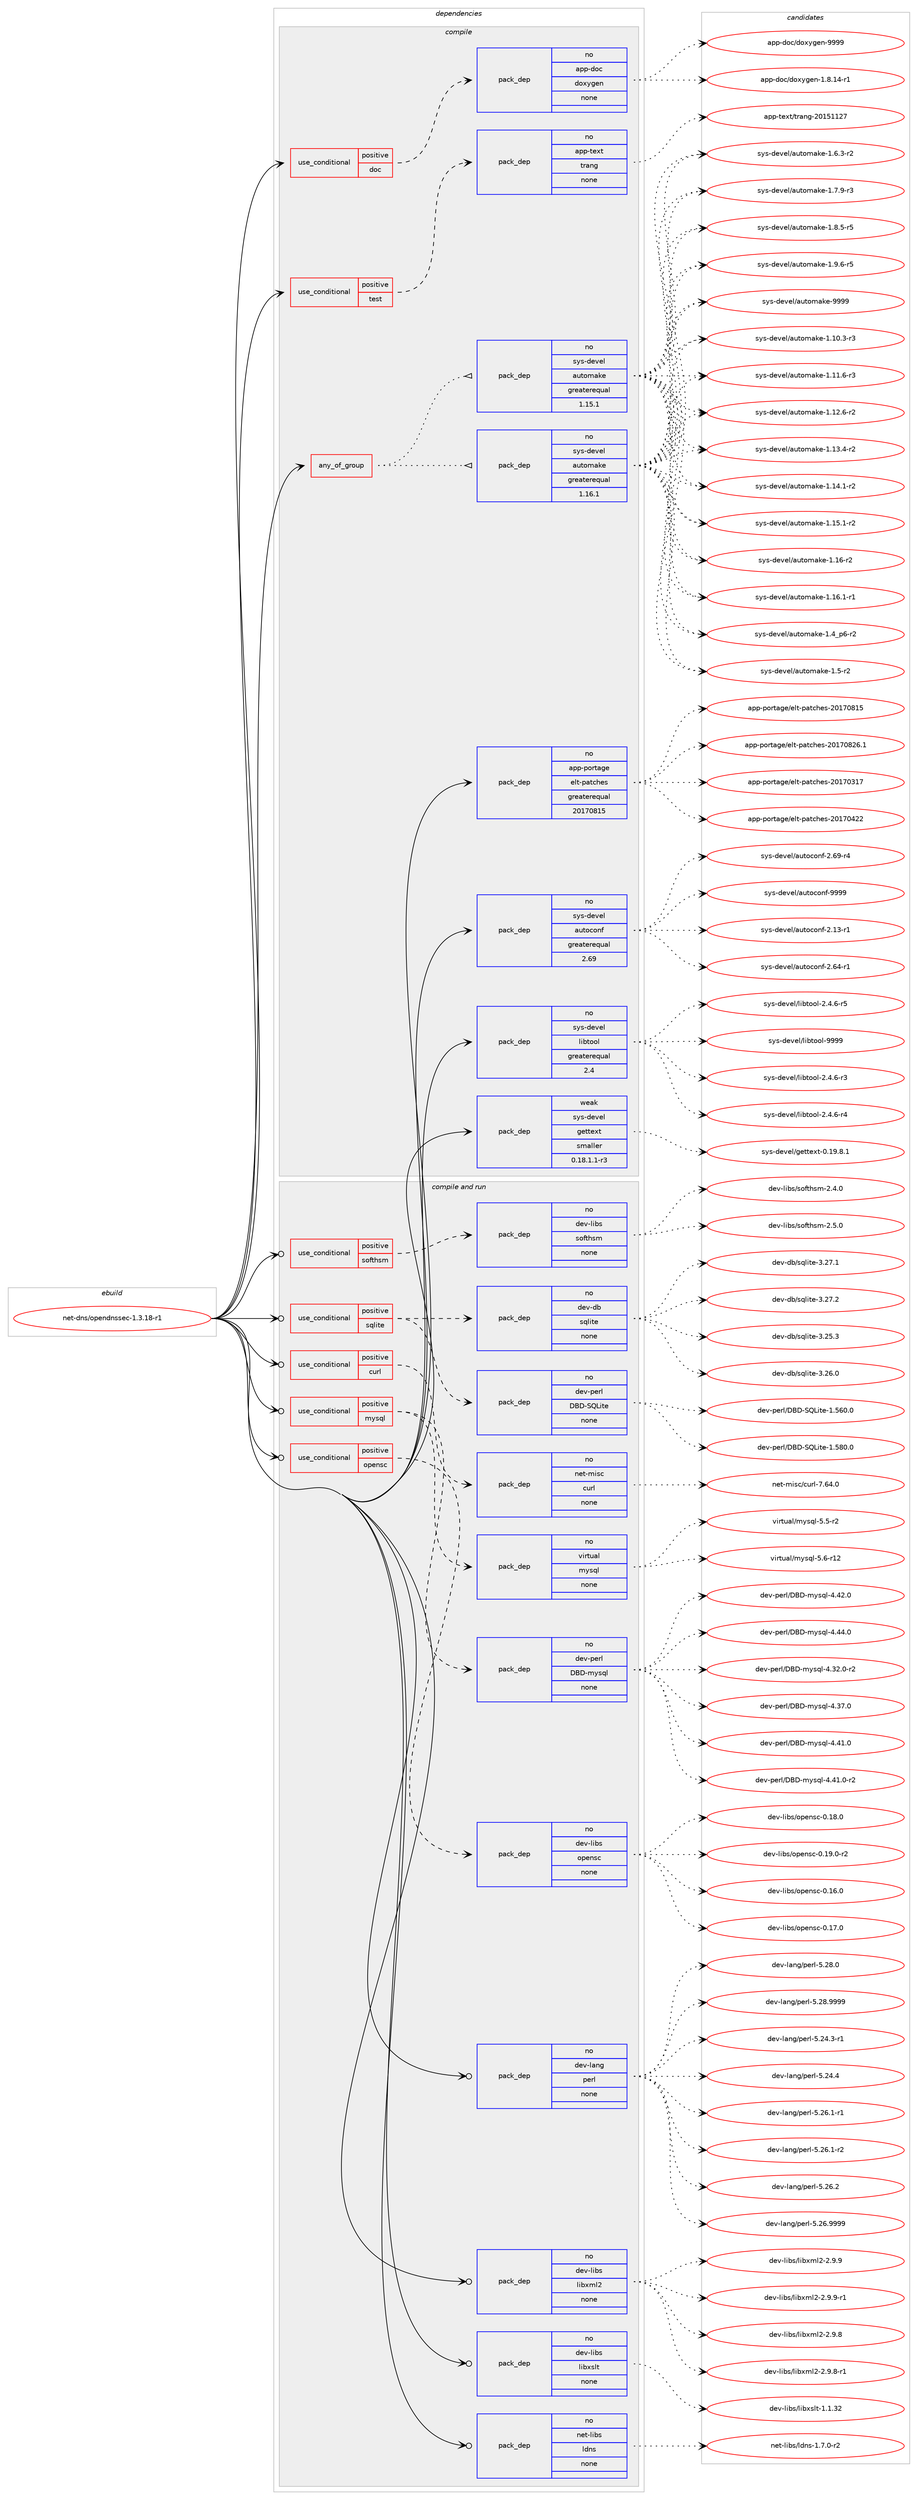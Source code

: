 digraph prolog {

# *************
# Graph options
# *************

newrank=true;
concentrate=true;
compound=true;
graph [rankdir=LR,fontname=Helvetica,fontsize=10,ranksep=1.5];#, ranksep=2.5, nodesep=0.2];
edge  [arrowhead=vee];
node  [fontname=Helvetica,fontsize=10];

# **********
# The ebuild
# **********

subgraph cluster_leftcol {
color=gray;
rank=same;
label=<<i>ebuild</i>>;
id [label="net-dns/opendnssec-1.3.18-r1", color=red, width=4, href="../net-dns/opendnssec-1.3.18-r1.svg"];
}

# ****************
# The dependencies
# ****************

subgraph cluster_midcol {
color=gray;
label=<<i>dependencies</i>>;
subgraph cluster_compile {
fillcolor="#eeeeee";
style=filled;
label=<<i>compile</i>>;
subgraph any25951 {
dependency1650989 [label=<<TABLE BORDER="0" CELLBORDER="1" CELLSPACING="0" CELLPADDING="4"><TR><TD CELLPADDING="10">any_of_group</TD></TR></TABLE>>, shape=none, color=red];subgraph pack1180263 {
dependency1650990 [label=<<TABLE BORDER="0" CELLBORDER="1" CELLSPACING="0" CELLPADDING="4" WIDTH="220"><TR><TD ROWSPAN="6" CELLPADDING="30">pack_dep</TD></TR><TR><TD WIDTH="110">no</TD></TR><TR><TD>sys-devel</TD></TR><TR><TD>automake</TD></TR><TR><TD>greaterequal</TD></TR><TR><TD>1.16.1</TD></TR></TABLE>>, shape=none, color=blue];
}
dependency1650989:e -> dependency1650990:w [weight=20,style="dotted",arrowhead="oinv"];
subgraph pack1180264 {
dependency1650991 [label=<<TABLE BORDER="0" CELLBORDER="1" CELLSPACING="0" CELLPADDING="4" WIDTH="220"><TR><TD ROWSPAN="6" CELLPADDING="30">pack_dep</TD></TR><TR><TD WIDTH="110">no</TD></TR><TR><TD>sys-devel</TD></TR><TR><TD>automake</TD></TR><TR><TD>greaterequal</TD></TR><TR><TD>1.15.1</TD></TR></TABLE>>, shape=none, color=blue];
}
dependency1650989:e -> dependency1650991:w [weight=20,style="dotted",arrowhead="oinv"];
}
id:e -> dependency1650989:w [weight=20,style="solid",arrowhead="vee"];
subgraph cond443994 {
dependency1650992 [label=<<TABLE BORDER="0" CELLBORDER="1" CELLSPACING="0" CELLPADDING="4"><TR><TD ROWSPAN="3" CELLPADDING="10">use_conditional</TD></TR><TR><TD>positive</TD></TR><TR><TD>doc</TD></TR></TABLE>>, shape=none, color=red];
subgraph pack1180265 {
dependency1650993 [label=<<TABLE BORDER="0" CELLBORDER="1" CELLSPACING="0" CELLPADDING="4" WIDTH="220"><TR><TD ROWSPAN="6" CELLPADDING="30">pack_dep</TD></TR><TR><TD WIDTH="110">no</TD></TR><TR><TD>app-doc</TD></TR><TR><TD>doxygen</TD></TR><TR><TD>none</TD></TR><TR><TD></TD></TR></TABLE>>, shape=none, color=blue];
}
dependency1650992:e -> dependency1650993:w [weight=20,style="dashed",arrowhead="vee"];
}
id:e -> dependency1650992:w [weight=20,style="solid",arrowhead="vee"];
subgraph cond443995 {
dependency1650994 [label=<<TABLE BORDER="0" CELLBORDER="1" CELLSPACING="0" CELLPADDING="4"><TR><TD ROWSPAN="3" CELLPADDING="10">use_conditional</TD></TR><TR><TD>positive</TD></TR><TR><TD>test</TD></TR></TABLE>>, shape=none, color=red];
subgraph pack1180266 {
dependency1650995 [label=<<TABLE BORDER="0" CELLBORDER="1" CELLSPACING="0" CELLPADDING="4" WIDTH="220"><TR><TD ROWSPAN="6" CELLPADDING="30">pack_dep</TD></TR><TR><TD WIDTH="110">no</TD></TR><TR><TD>app-text</TD></TR><TR><TD>trang</TD></TR><TR><TD>none</TD></TR><TR><TD></TD></TR></TABLE>>, shape=none, color=blue];
}
dependency1650994:e -> dependency1650995:w [weight=20,style="dashed",arrowhead="vee"];
}
id:e -> dependency1650994:w [weight=20,style="solid",arrowhead="vee"];
subgraph pack1180267 {
dependency1650996 [label=<<TABLE BORDER="0" CELLBORDER="1" CELLSPACING="0" CELLPADDING="4" WIDTH="220"><TR><TD ROWSPAN="6" CELLPADDING="30">pack_dep</TD></TR><TR><TD WIDTH="110">no</TD></TR><TR><TD>app-portage</TD></TR><TR><TD>elt-patches</TD></TR><TR><TD>greaterequal</TD></TR><TR><TD>20170815</TD></TR></TABLE>>, shape=none, color=blue];
}
id:e -> dependency1650996:w [weight=20,style="solid",arrowhead="vee"];
subgraph pack1180268 {
dependency1650997 [label=<<TABLE BORDER="0" CELLBORDER="1" CELLSPACING="0" CELLPADDING="4" WIDTH="220"><TR><TD ROWSPAN="6" CELLPADDING="30">pack_dep</TD></TR><TR><TD WIDTH="110">no</TD></TR><TR><TD>sys-devel</TD></TR><TR><TD>autoconf</TD></TR><TR><TD>greaterequal</TD></TR><TR><TD>2.69</TD></TR></TABLE>>, shape=none, color=blue];
}
id:e -> dependency1650997:w [weight=20,style="solid",arrowhead="vee"];
subgraph pack1180269 {
dependency1650998 [label=<<TABLE BORDER="0" CELLBORDER="1" CELLSPACING="0" CELLPADDING="4" WIDTH="220"><TR><TD ROWSPAN="6" CELLPADDING="30">pack_dep</TD></TR><TR><TD WIDTH="110">no</TD></TR><TR><TD>sys-devel</TD></TR><TR><TD>libtool</TD></TR><TR><TD>greaterequal</TD></TR><TR><TD>2.4</TD></TR></TABLE>>, shape=none, color=blue];
}
id:e -> dependency1650998:w [weight=20,style="solid",arrowhead="vee"];
subgraph pack1180270 {
dependency1650999 [label=<<TABLE BORDER="0" CELLBORDER="1" CELLSPACING="0" CELLPADDING="4" WIDTH="220"><TR><TD ROWSPAN="6" CELLPADDING="30">pack_dep</TD></TR><TR><TD WIDTH="110">weak</TD></TR><TR><TD>sys-devel</TD></TR><TR><TD>gettext</TD></TR><TR><TD>smaller</TD></TR><TR><TD>0.18.1.1-r3</TD></TR></TABLE>>, shape=none, color=blue];
}
id:e -> dependency1650999:w [weight=20,style="solid",arrowhead="vee"];
}
subgraph cluster_compileandrun {
fillcolor="#eeeeee";
style=filled;
label=<<i>compile and run</i>>;
subgraph cond443996 {
dependency1651000 [label=<<TABLE BORDER="0" CELLBORDER="1" CELLSPACING="0" CELLPADDING="4"><TR><TD ROWSPAN="3" CELLPADDING="10">use_conditional</TD></TR><TR><TD>positive</TD></TR><TR><TD>curl</TD></TR></TABLE>>, shape=none, color=red];
subgraph pack1180271 {
dependency1651001 [label=<<TABLE BORDER="0" CELLBORDER="1" CELLSPACING="0" CELLPADDING="4" WIDTH="220"><TR><TD ROWSPAN="6" CELLPADDING="30">pack_dep</TD></TR><TR><TD WIDTH="110">no</TD></TR><TR><TD>net-misc</TD></TR><TR><TD>curl</TD></TR><TR><TD>none</TD></TR><TR><TD></TD></TR></TABLE>>, shape=none, color=blue];
}
dependency1651000:e -> dependency1651001:w [weight=20,style="dashed",arrowhead="vee"];
}
id:e -> dependency1651000:w [weight=20,style="solid",arrowhead="odotvee"];
subgraph cond443997 {
dependency1651002 [label=<<TABLE BORDER="0" CELLBORDER="1" CELLSPACING="0" CELLPADDING="4"><TR><TD ROWSPAN="3" CELLPADDING="10">use_conditional</TD></TR><TR><TD>positive</TD></TR><TR><TD>mysql</TD></TR></TABLE>>, shape=none, color=red];
subgraph pack1180272 {
dependency1651003 [label=<<TABLE BORDER="0" CELLBORDER="1" CELLSPACING="0" CELLPADDING="4" WIDTH="220"><TR><TD ROWSPAN="6" CELLPADDING="30">pack_dep</TD></TR><TR><TD WIDTH="110">no</TD></TR><TR><TD>virtual</TD></TR><TR><TD>mysql</TD></TR><TR><TD>none</TD></TR><TR><TD></TD></TR></TABLE>>, shape=none, color=blue];
}
dependency1651002:e -> dependency1651003:w [weight=20,style="dashed",arrowhead="vee"];
subgraph pack1180273 {
dependency1651004 [label=<<TABLE BORDER="0" CELLBORDER="1" CELLSPACING="0" CELLPADDING="4" WIDTH="220"><TR><TD ROWSPAN="6" CELLPADDING="30">pack_dep</TD></TR><TR><TD WIDTH="110">no</TD></TR><TR><TD>dev-perl</TD></TR><TR><TD>DBD-mysql</TD></TR><TR><TD>none</TD></TR><TR><TD></TD></TR></TABLE>>, shape=none, color=blue];
}
dependency1651002:e -> dependency1651004:w [weight=20,style="dashed",arrowhead="vee"];
}
id:e -> dependency1651002:w [weight=20,style="solid",arrowhead="odotvee"];
subgraph cond443998 {
dependency1651005 [label=<<TABLE BORDER="0" CELLBORDER="1" CELLSPACING="0" CELLPADDING="4"><TR><TD ROWSPAN="3" CELLPADDING="10">use_conditional</TD></TR><TR><TD>positive</TD></TR><TR><TD>opensc</TD></TR></TABLE>>, shape=none, color=red];
subgraph pack1180274 {
dependency1651006 [label=<<TABLE BORDER="0" CELLBORDER="1" CELLSPACING="0" CELLPADDING="4" WIDTH="220"><TR><TD ROWSPAN="6" CELLPADDING="30">pack_dep</TD></TR><TR><TD WIDTH="110">no</TD></TR><TR><TD>dev-libs</TD></TR><TR><TD>opensc</TD></TR><TR><TD>none</TD></TR><TR><TD></TD></TR></TABLE>>, shape=none, color=blue];
}
dependency1651005:e -> dependency1651006:w [weight=20,style="dashed",arrowhead="vee"];
}
id:e -> dependency1651005:w [weight=20,style="solid",arrowhead="odotvee"];
subgraph cond443999 {
dependency1651007 [label=<<TABLE BORDER="0" CELLBORDER="1" CELLSPACING="0" CELLPADDING="4"><TR><TD ROWSPAN="3" CELLPADDING="10">use_conditional</TD></TR><TR><TD>positive</TD></TR><TR><TD>softhsm</TD></TR></TABLE>>, shape=none, color=red];
subgraph pack1180275 {
dependency1651008 [label=<<TABLE BORDER="0" CELLBORDER="1" CELLSPACING="0" CELLPADDING="4" WIDTH="220"><TR><TD ROWSPAN="6" CELLPADDING="30">pack_dep</TD></TR><TR><TD WIDTH="110">no</TD></TR><TR><TD>dev-libs</TD></TR><TR><TD>softhsm</TD></TR><TR><TD>none</TD></TR><TR><TD></TD></TR></TABLE>>, shape=none, color=blue];
}
dependency1651007:e -> dependency1651008:w [weight=20,style="dashed",arrowhead="vee"];
}
id:e -> dependency1651007:w [weight=20,style="solid",arrowhead="odotvee"];
subgraph cond444000 {
dependency1651009 [label=<<TABLE BORDER="0" CELLBORDER="1" CELLSPACING="0" CELLPADDING="4"><TR><TD ROWSPAN="3" CELLPADDING="10">use_conditional</TD></TR><TR><TD>positive</TD></TR><TR><TD>sqlite</TD></TR></TABLE>>, shape=none, color=red];
subgraph pack1180276 {
dependency1651010 [label=<<TABLE BORDER="0" CELLBORDER="1" CELLSPACING="0" CELLPADDING="4" WIDTH="220"><TR><TD ROWSPAN="6" CELLPADDING="30">pack_dep</TD></TR><TR><TD WIDTH="110">no</TD></TR><TR><TD>dev-db</TD></TR><TR><TD>sqlite</TD></TR><TR><TD>none</TD></TR><TR><TD></TD></TR></TABLE>>, shape=none, color=blue];
}
dependency1651009:e -> dependency1651010:w [weight=20,style="dashed",arrowhead="vee"];
subgraph pack1180277 {
dependency1651011 [label=<<TABLE BORDER="0" CELLBORDER="1" CELLSPACING="0" CELLPADDING="4" WIDTH="220"><TR><TD ROWSPAN="6" CELLPADDING="30">pack_dep</TD></TR><TR><TD WIDTH="110">no</TD></TR><TR><TD>dev-perl</TD></TR><TR><TD>DBD-SQLite</TD></TR><TR><TD>none</TD></TR><TR><TD></TD></TR></TABLE>>, shape=none, color=blue];
}
dependency1651009:e -> dependency1651011:w [weight=20,style="dashed",arrowhead="vee"];
}
id:e -> dependency1651009:w [weight=20,style="solid",arrowhead="odotvee"];
subgraph pack1180278 {
dependency1651012 [label=<<TABLE BORDER="0" CELLBORDER="1" CELLSPACING="0" CELLPADDING="4" WIDTH="220"><TR><TD ROWSPAN="6" CELLPADDING="30">pack_dep</TD></TR><TR><TD WIDTH="110">no</TD></TR><TR><TD>dev-lang</TD></TR><TR><TD>perl</TD></TR><TR><TD>none</TD></TR><TR><TD></TD></TR></TABLE>>, shape=none, color=blue];
}
id:e -> dependency1651012:w [weight=20,style="solid",arrowhead="odotvee"];
subgraph pack1180279 {
dependency1651013 [label=<<TABLE BORDER="0" CELLBORDER="1" CELLSPACING="0" CELLPADDING="4" WIDTH="220"><TR><TD ROWSPAN="6" CELLPADDING="30">pack_dep</TD></TR><TR><TD WIDTH="110">no</TD></TR><TR><TD>dev-libs</TD></TR><TR><TD>libxml2</TD></TR><TR><TD>none</TD></TR><TR><TD></TD></TR></TABLE>>, shape=none, color=blue];
}
id:e -> dependency1651013:w [weight=20,style="solid",arrowhead="odotvee"];
subgraph pack1180280 {
dependency1651014 [label=<<TABLE BORDER="0" CELLBORDER="1" CELLSPACING="0" CELLPADDING="4" WIDTH="220"><TR><TD ROWSPAN="6" CELLPADDING="30">pack_dep</TD></TR><TR><TD WIDTH="110">no</TD></TR><TR><TD>dev-libs</TD></TR><TR><TD>libxslt</TD></TR><TR><TD>none</TD></TR><TR><TD></TD></TR></TABLE>>, shape=none, color=blue];
}
id:e -> dependency1651014:w [weight=20,style="solid",arrowhead="odotvee"];
subgraph pack1180281 {
dependency1651015 [label=<<TABLE BORDER="0" CELLBORDER="1" CELLSPACING="0" CELLPADDING="4" WIDTH="220"><TR><TD ROWSPAN="6" CELLPADDING="30">pack_dep</TD></TR><TR><TD WIDTH="110">no</TD></TR><TR><TD>net-libs</TD></TR><TR><TD>ldns</TD></TR><TR><TD>none</TD></TR><TR><TD></TD></TR></TABLE>>, shape=none, color=blue];
}
id:e -> dependency1651015:w [weight=20,style="solid",arrowhead="odotvee"];
}
subgraph cluster_run {
fillcolor="#eeeeee";
style=filled;
label=<<i>run</i>>;
}
}

# **************
# The candidates
# **************

subgraph cluster_choices {
rank=same;
color=gray;
label=<<i>candidates</i>>;

subgraph choice1180263 {
color=black;
nodesep=1;
choice11512111545100101118101108479711711611110997107101454946494846514511451 [label="sys-devel/automake-1.10.3-r3", color=red, width=4,href="../sys-devel/automake-1.10.3-r3.svg"];
choice11512111545100101118101108479711711611110997107101454946494946544511451 [label="sys-devel/automake-1.11.6-r3", color=red, width=4,href="../sys-devel/automake-1.11.6-r3.svg"];
choice11512111545100101118101108479711711611110997107101454946495046544511450 [label="sys-devel/automake-1.12.6-r2", color=red, width=4,href="../sys-devel/automake-1.12.6-r2.svg"];
choice11512111545100101118101108479711711611110997107101454946495146524511450 [label="sys-devel/automake-1.13.4-r2", color=red, width=4,href="../sys-devel/automake-1.13.4-r2.svg"];
choice11512111545100101118101108479711711611110997107101454946495246494511450 [label="sys-devel/automake-1.14.1-r2", color=red, width=4,href="../sys-devel/automake-1.14.1-r2.svg"];
choice11512111545100101118101108479711711611110997107101454946495346494511450 [label="sys-devel/automake-1.15.1-r2", color=red, width=4,href="../sys-devel/automake-1.15.1-r2.svg"];
choice1151211154510010111810110847971171161111099710710145494649544511450 [label="sys-devel/automake-1.16-r2", color=red, width=4,href="../sys-devel/automake-1.16-r2.svg"];
choice11512111545100101118101108479711711611110997107101454946495446494511449 [label="sys-devel/automake-1.16.1-r1", color=red, width=4,href="../sys-devel/automake-1.16.1-r1.svg"];
choice115121115451001011181011084797117116111109971071014549465295112544511450 [label="sys-devel/automake-1.4_p6-r2", color=red, width=4,href="../sys-devel/automake-1.4_p6-r2.svg"];
choice11512111545100101118101108479711711611110997107101454946534511450 [label="sys-devel/automake-1.5-r2", color=red, width=4,href="../sys-devel/automake-1.5-r2.svg"];
choice115121115451001011181011084797117116111109971071014549465446514511450 [label="sys-devel/automake-1.6.3-r2", color=red, width=4,href="../sys-devel/automake-1.6.3-r2.svg"];
choice115121115451001011181011084797117116111109971071014549465546574511451 [label="sys-devel/automake-1.7.9-r3", color=red, width=4,href="../sys-devel/automake-1.7.9-r3.svg"];
choice115121115451001011181011084797117116111109971071014549465646534511453 [label="sys-devel/automake-1.8.5-r5", color=red, width=4,href="../sys-devel/automake-1.8.5-r5.svg"];
choice115121115451001011181011084797117116111109971071014549465746544511453 [label="sys-devel/automake-1.9.6-r5", color=red, width=4,href="../sys-devel/automake-1.9.6-r5.svg"];
choice115121115451001011181011084797117116111109971071014557575757 [label="sys-devel/automake-9999", color=red, width=4,href="../sys-devel/automake-9999.svg"];
dependency1650990:e -> choice11512111545100101118101108479711711611110997107101454946494846514511451:w [style=dotted,weight="100"];
dependency1650990:e -> choice11512111545100101118101108479711711611110997107101454946494946544511451:w [style=dotted,weight="100"];
dependency1650990:e -> choice11512111545100101118101108479711711611110997107101454946495046544511450:w [style=dotted,weight="100"];
dependency1650990:e -> choice11512111545100101118101108479711711611110997107101454946495146524511450:w [style=dotted,weight="100"];
dependency1650990:e -> choice11512111545100101118101108479711711611110997107101454946495246494511450:w [style=dotted,weight="100"];
dependency1650990:e -> choice11512111545100101118101108479711711611110997107101454946495346494511450:w [style=dotted,weight="100"];
dependency1650990:e -> choice1151211154510010111810110847971171161111099710710145494649544511450:w [style=dotted,weight="100"];
dependency1650990:e -> choice11512111545100101118101108479711711611110997107101454946495446494511449:w [style=dotted,weight="100"];
dependency1650990:e -> choice115121115451001011181011084797117116111109971071014549465295112544511450:w [style=dotted,weight="100"];
dependency1650990:e -> choice11512111545100101118101108479711711611110997107101454946534511450:w [style=dotted,weight="100"];
dependency1650990:e -> choice115121115451001011181011084797117116111109971071014549465446514511450:w [style=dotted,weight="100"];
dependency1650990:e -> choice115121115451001011181011084797117116111109971071014549465546574511451:w [style=dotted,weight="100"];
dependency1650990:e -> choice115121115451001011181011084797117116111109971071014549465646534511453:w [style=dotted,weight="100"];
dependency1650990:e -> choice115121115451001011181011084797117116111109971071014549465746544511453:w [style=dotted,weight="100"];
dependency1650990:e -> choice115121115451001011181011084797117116111109971071014557575757:w [style=dotted,weight="100"];
}
subgraph choice1180264 {
color=black;
nodesep=1;
choice11512111545100101118101108479711711611110997107101454946494846514511451 [label="sys-devel/automake-1.10.3-r3", color=red, width=4,href="../sys-devel/automake-1.10.3-r3.svg"];
choice11512111545100101118101108479711711611110997107101454946494946544511451 [label="sys-devel/automake-1.11.6-r3", color=red, width=4,href="../sys-devel/automake-1.11.6-r3.svg"];
choice11512111545100101118101108479711711611110997107101454946495046544511450 [label="sys-devel/automake-1.12.6-r2", color=red, width=4,href="../sys-devel/automake-1.12.6-r2.svg"];
choice11512111545100101118101108479711711611110997107101454946495146524511450 [label="sys-devel/automake-1.13.4-r2", color=red, width=4,href="../sys-devel/automake-1.13.4-r2.svg"];
choice11512111545100101118101108479711711611110997107101454946495246494511450 [label="sys-devel/automake-1.14.1-r2", color=red, width=4,href="../sys-devel/automake-1.14.1-r2.svg"];
choice11512111545100101118101108479711711611110997107101454946495346494511450 [label="sys-devel/automake-1.15.1-r2", color=red, width=4,href="../sys-devel/automake-1.15.1-r2.svg"];
choice1151211154510010111810110847971171161111099710710145494649544511450 [label="sys-devel/automake-1.16-r2", color=red, width=4,href="../sys-devel/automake-1.16-r2.svg"];
choice11512111545100101118101108479711711611110997107101454946495446494511449 [label="sys-devel/automake-1.16.1-r1", color=red, width=4,href="../sys-devel/automake-1.16.1-r1.svg"];
choice115121115451001011181011084797117116111109971071014549465295112544511450 [label="sys-devel/automake-1.4_p6-r2", color=red, width=4,href="../sys-devel/automake-1.4_p6-r2.svg"];
choice11512111545100101118101108479711711611110997107101454946534511450 [label="sys-devel/automake-1.5-r2", color=red, width=4,href="../sys-devel/automake-1.5-r2.svg"];
choice115121115451001011181011084797117116111109971071014549465446514511450 [label="sys-devel/automake-1.6.3-r2", color=red, width=4,href="../sys-devel/automake-1.6.3-r2.svg"];
choice115121115451001011181011084797117116111109971071014549465546574511451 [label="sys-devel/automake-1.7.9-r3", color=red, width=4,href="../sys-devel/automake-1.7.9-r3.svg"];
choice115121115451001011181011084797117116111109971071014549465646534511453 [label="sys-devel/automake-1.8.5-r5", color=red, width=4,href="../sys-devel/automake-1.8.5-r5.svg"];
choice115121115451001011181011084797117116111109971071014549465746544511453 [label="sys-devel/automake-1.9.6-r5", color=red, width=4,href="../sys-devel/automake-1.9.6-r5.svg"];
choice115121115451001011181011084797117116111109971071014557575757 [label="sys-devel/automake-9999", color=red, width=4,href="../sys-devel/automake-9999.svg"];
dependency1650991:e -> choice11512111545100101118101108479711711611110997107101454946494846514511451:w [style=dotted,weight="100"];
dependency1650991:e -> choice11512111545100101118101108479711711611110997107101454946494946544511451:w [style=dotted,weight="100"];
dependency1650991:e -> choice11512111545100101118101108479711711611110997107101454946495046544511450:w [style=dotted,weight="100"];
dependency1650991:e -> choice11512111545100101118101108479711711611110997107101454946495146524511450:w [style=dotted,weight="100"];
dependency1650991:e -> choice11512111545100101118101108479711711611110997107101454946495246494511450:w [style=dotted,weight="100"];
dependency1650991:e -> choice11512111545100101118101108479711711611110997107101454946495346494511450:w [style=dotted,weight="100"];
dependency1650991:e -> choice1151211154510010111810110847971171161111099710710145494649544511450:w [style=dotted,weight="100"];
dependency1650991:e -> choice11512111545100101118101108479711711611110997107101454946495446494511449:w [style=dotted,weight="100"];
dependency1650991:e -> choice115121115451001011181011084797117116111109971071014549465295112544511450:w [style=dotted,weight="100"];
dependency1650991:e -> choice11512111545100101118101108479711711611110997107101454946534511450:w [style=dotted,weight="100"];
dependency1650991:e -> choice115121115451001011181011084797117116111109971071014549465446514511450:w [style=dotted,weight="100"];
dependency1650991:e -> choice115121115451001011181011084797117116111109971071014549465546574511451:w [style=dotted,weight="100"];
dependency1650991:e -> choice115121115451001011181011084797117116111109971071014549465646534511453:w [style=dotted,weight="100"];
dependency1650991:e -> choice115121115451001011181011084797117116111109971071014549465746544511453:w [style=dotted,weight="100"];
dependency1650991:e -> choice115121115451001011181011084797117116111109971071014557575757:w [style=dotted,weight="100"];
}
subgraph choice1180265 {
color=black;
nodesep=1;
choice97112112451001119947100111120121103101110454946564649524511449 [label="app-doc/doxygen-1.8.14-r1", color=red, width=4,href="../app-doc/doxygen-1.8.14-r1.svg"];
choice971121124510011199471001111201211031011104557575757 [label="app-doc/doxygen-9999", color=red, width=4,href="../app-doc/doxygen-9999.svg"];
dependency1650993:e -> choice97112112451001119947100111120121103101110454946564649524511449:w [style=dotted,weight="100"];
dependency1650993:e -> choice971121124510011199471001111201211031011104557575757:w [style=dotted,weight="100"];
}
subgraph choice1180266 {
color=black;
nodesep=1;
choice97112112451161011201164711611497110103455048495349495055 [label="app-text/trang-20151127", color=red, width=4,href="../app-text/trang-20151127.svg"];
dependency1650995:e -> choice97112112451161011201164711611497110103455048495349495055:w [style=dotted,weight="100"];
}
subgraph choice1180267 {
color=black;
nodesep=1;
choice97112112451121111141169710310147101108116451129711699104101115455048495548514955 [label="app-portage/elt-patches-20170317", color=red, width=4,href="../app-portage/elt-patches-20170317.svg"];
choice97112112451121111141169710310147101108116451129711699104101115455048495548525050 [label="app-portage/elt-patches-20170422", color=red, width=4,href="../app-portage/elt-patches-20170422.svg"];
choice97112112451121111141169710310147101108116451129711699104101115455048495548564953 [label="app-portage/elt-patches-20170815", color=red, width=4,href="../app-portage/elt-patches-20170815.svg"];
choice971121124511211111411697103101471011081164511297116991041011154550484955485650544649 [label="app-portage/elt-patches-20170826.1", color=red, width=4,href="../app-portage/elt-patches-20170826.1.svg"];
dependency1650996:e -> choice97112112451121111141169710310147101108116451129711699104101115455048495548514955:w [style=dotted,weight="100"];
dependency1650996:e -> choice97112112451121111141169710310147101108116451129711699104101115455048495548525050:w [style=dotted,weight="100"];
dependency1650996:e -> choice97112112451121111141169710310147101108116451129711699104101115455048495548564953:w [style=dotted,weight="100"];
dependency1650996:e -> choice971121124511211111411697103101471011081164511297116991041011154550484955485650544649:w [style=dotted,weight="100"];
}
subgraph choice1180268 {
color=black;
nodesep=1;
choice1151211154510010111810110847971171161119911111010245504649514511449 [label="sys-devel/autoconf-2.13-r1", color=red, width=4,href="../sys-devel/autoconf-2.13-r1.svg"];
choice1151211154510010111810110847971171161119911111010245504654524511449 [label="sys-devel/autoconf-2.64-r1", color=red, width=4,href="../sys-devel/autoconf-2.64-r1.svg"];
choice1151211154510010111810110847971171161119911111010245504654574511452 [label="sys-devel/autoconf-2.69-r4", color=red, width=4,href="../sys-devel/autoconf-2.69-r4.svg"];
choice115121115451001011181011084797117116111991111101024557575757 [label="sys-devel/autoconf-9999", color=red, width=4,href="../sys-devel/autoconf-9999.svg"];
dependency1650997:e -> choice1151211154510010111810110847971171161119911111010245504649514511449:w [style=dotted,weight="100"];
dependency1650997:e -> choice1151211154510010111810110847971171161119911111010245504654524511449:w [style=dotted,weight="100"];
dependency1650997:e -> choice1151211154510010111810110847971171161119911111010245504654574511452:w [style=dotted,weight="100"];
dependency1650997:e -> choice115121115451001011181011084797117116111991111101024557575757:w [style=dotted,weight="100"];
}
subgraph choice1180269 {
color=black;
nodesep=1;
choice1151211154510010111810110847108105981161111111084550465246544511451 [label="sys-devel/libtool-2.4.6-r3", color=red, width=4,href="../sys-devel/libtool-2.4.6-r3.svg"];
choice1151211154510010111810110847108105981161111111084550465246544511452 [label="sys-devel/libtool-2.4.6-r4", color=red, width=4,href="../sys-devel/libtool-2.4.6-r4.svg"];
choice1151211154510010111810110847108105981161111111084550465246544511453 [label="sys-devel/libtool-2.4.6-r5", color=red, width=4,href="../sys-devel/libtool-2.4.6-r5.svg"];
choice1151211154510010111810110847108105981161111111084557575757 [label="sys-devel/libtool-9999", color=red, width=4,href="../sys-devel/libtool-9999.svg"];
dependency1650998:e -> choice1151211154510010111810110847108105981161111111084550465246544511451:w [style=dotted,weight="100"];
dependency1650998:e -> choice1151211154510010111810110847108105981161111111084550465246544511452:w [style=dotted,weight="100"];
dependency1650998:e -> choice1151211154510010111810110847108105981161111111084550465246544511453:w [style=dotted,weight="100"];
dependency1650998:e -> choice1151211154510010111810110847108105981161111111084557575757:w [style=dotted,weight="100"];
}
subgraph choice1180270 {
color=black;
nodesep=1;
choice1151211154510010111810110847103101116116101120116454846495746564649 [label="sys-devel/gettext-0.19.8.1", color=red, width=4,href="../sys-devel/gettext-0.19.8.1.svg"];
dependency1650999:e -> choice1151211154510010111810110847103101116116101120116454846495746564649:w [style=dotted,weight="100"];
}
subgraph choice1180271 {
color=black;
nodesep=1;
choice1101011164510910511599479911711410845554654524648 [label="net-misc/curl-7.64.0", color=red, width=4,href="../net-misc/curl-7.64.0.svg"];
dependency1651001:e -> choice1101011164510910511599479911711410845554654524648:w [style=dotted,weight="100"];
}
subgraph choice1180272 {
color=black;
nodesep=1;
choice1181051141161179710847109121115113108455346534511450 [label="virtual/mysql-5.5-r2", color=red, width=4,href="../virtual/mysql-5.5-r2.svg"];
choice118105114116117971084710912111511310845534654451144950 [label="virtual/mysql-5.6-r12", color=red, width=4,href="../virtual/mysql-5.6-r12.svg"];
dependency1651003:e -> choice1181051141161179710847109121115113108455346534511450:w [style=dotted,weight="100"];
dependency1651003:e -> choice118105114116117971084710912111511310845534654451144950:w [style=dotted,weight="100"];
}
subgraph choice1180273 {
color=black;
nodesep=1;
choice100101118451121011141084768666845109121115113108455246515046484511450 [label="dev-perl/DBD-mysql-4.32.0-r2", color=red, width=4,href="../dev-perl/DBD-mysql-4.32.0-r2.svg"];
choice10010111845112101114108476866684510912111511310845524651554648 [label="dev-perl/DBD-mysql-4.37.0", color=red, width=4,href="../dev-perl/DBD-mysql-4.37.0.svg"];
choice10010111845112101114108476866684510912111511310845524652494648 [label="dev-perl/DBD-mysql-4.41.0", color=red, width=4,href="../dev-perl/DBD-mysql-4.41.0.svg"];
choice100101118451121011141084768666845109121115113108455246524946484511450 [label="dev-perl/DBD-mysql-4.41.0-r2", color=red, width=4,href="../dev-perl/DBD-mysql-4.41.0-r2.svg"];
choice10010111845112101114108476866684510912111511310845524652504648 [label="dev-perl/DBD-mysql-4.42.0", color=red, width=4,href="../dev-perl/DBD-mysql-4.42.0.svg"];
choice10010111845112101114108476866684510912111511310845524652524648 [label="dev-perl/DBD-mysql-4.44.0", color=red, width=4,href="../dev-perl/DBD-mysql-4.44.0.svg"];
dependency1651004:e -> choice100101118451121011141084768666845109121115113108455246515046484511450:w [style=dotted,weight="100"];
dependency1651004:e -> choice10010111845112101114108476866684510912111511310845524651554648:w [style=dotted,weight="100"];
dependency1651004:e -> choice10010111845112101114108476866684510912111511310845524652494648:w [style=dotted,weight="100"];
dependency1651004:e -> choice100101118451121011141084768666845109121115113108455246524946484511450:w [style=dotted,weight="100"];
dependency1651004:e -> choice10010111845112101114108476866684510912111511310845524652504648:w [style=dotted,weight="100"];
dependency1651004:e -> choice10010111845112101114108476866684510912111511310845524652524648:w [style=dotted,weight="100"];
}
subgraph choice1180274 {
color=black;
nodesep=1;
choice1001011184510810598115471111121011101159945484649544648 [label="dev-libs/opensc-0.16.0", color=red, width=4,href="../dev-libs/opensc-0.16.0.svg"];
choice1001011184510810598115471111121011101159945484649554648 [label="dev-libs/opensc-0.17.0", color=red, width=4,href="../dev-libs/opensc-0.17.0.svg"];
choice1001011184510810598115471111121011101159945484649564648 [label="dev-libs/opensc-0.18.0", color=red, width=4,href="../dev-libs/opensc-0.18.0.svg"];
choice10010111845108105981154711111210111011599454846495746484511450 [label="dev-libs/opensc-0.19.0-r2", color=red, width=4,href="../dev-libs/opensc-0.19.0-r2.svg"];
dependency1651006:e -> choice1001011184510810598115471111121011101159945484649544648:w [style=dotted,weight="100"];
dependency1651006:e -> choice1001011184510810598115471111121011101159945484649554648:w [style=dotted,weight="100"];
dependency1651006:e -> choice1001011184510810598115471111121011101159945484649564648:w [style=dotted,weight="100"];
dependency1651006:e -> choice10010111845108105981154711111210111011599454846495746484511450:w [style=dotted,weight="100"];
}
subgraph choice1180275 {
color=black;
nodesep=1;
choice100101118451081059811547115111102116104115109455046524648 [label="dev-libs/softhsm-2.4.0", color=red, width=4,href="../dev-libs/softhsm-2.4.0.svg"];
choice100101118451081059811547115111102116104115109455046534648 [label="dev-libs/softhsm-2.5.0", color=red, width=4,href="../dev-libs/softhsm-2.5.0.svg"];
dependency1651008:e -> choice100101118451081059811547115111102116104115109455046524648:w [style=dotted,weight="100"];
dependency1651008:e -> choice100101118451081059811547115111102116104115109455046534648:w [style=dotted,weight="100"];
}
subgraph choice1180276 {
color=black;
nodesep=1;
choice10010111845100984711511310810511610145514650534651 [label="dev-db/sqlite-3.25.3", color=red, width=4,href="../dev-db/sqlite-3.25.3.svg"];
choice10010111845100984711511310810511610145514650544648 [label="dev-db/sqlite-3.26.0", color=red, width=4,href="../dev-db/sqlite-3.26.0.svg"];
choice10010111845100984711511310810511610145514650554649 [label="dev-db/sqlite-3.27.1", color=red, width=4,href="../dev-db/sqlite-3.27.1.svg"];
choice10010111845100984711511310810511610145514650554650 [label="dev-db/sqlite-3.27.2", color=red, width=4,href="../dev-db/sqlite-3.27.2.svg"];
dependency1651010:e -> choice10010111845100984711511310810511610145514650534651:w [style=dotted,weight="100"];
dependency1651010:e -> choice10010111845100984711511310810511610145514650544648:w [style=dotted,weight="100"];
dependency1651010:e -> choice10010111845100984711511310810511610145514650554649:w [style=dotted,weight="100"];
dependency1651010:e -> choice10010111845100984711511310810511610145514650554650:w [style=dotted,weight="100"];
}
subgraph choice1180277 {
color=black;
nodesep=1;
choice1001011184511210111410847686668458381761051161014549465354484648 [label="dev-perl/DBD-SQLite-1.560.0", color=red, width=4,href="../dev-perl/DBD-SQLite-1.560.0.svg"];
choice1001011184511210111410847686668458381761051161014549465356484648 [label="dev-perl/DBD-SQLite-1.580.0", color=red, width=4,href="../dev-perl/DBD-SQLite-1.580.0.svg"];
dependency1651011:e -> choice1001011184511210111410847686668458381761051161014549465354484648:w [style=dotted,weight="100"];
dependency1651011:e -> choice1001011184511210111410847686668458381761051161014549465356484648:w [style=dotted,weight="100"];
}
subgraph choice1180278 {
color=black;
nodesep=1;
choice100101118451089711010347112101114108455346505246514511449 [label="dev-lang/perl-5.24.3-r1", color=red, width=4,href="../dev-lang/perl-5.24.3-r1.svg"];
choice10010111845108971101034711210111410845534650524652 [label="dev-lang/perl-5.24.4", color=red, width=4,href="../dev-lang/perl-5.24.4.svg"];
choice100101118451089711010347112101114108455346505446494511449 [label="dev-lang/perl-5.26.1-r1", color=red, width=4,href="../dev-lang/perl-5.26.1-r1.svg"];
choice100101118451089711010347112101114108455346505446494511450 [label="dev-lang/perl-5.26.1-r2", color=red, width=4,href="../dev-lang/perl-5.26.1-r2.svg"];
choice10010111845108971101034711210111410845534650544650 [label="dev-lang/perl-5.26.2", color=red, width=4,href="../dev-lang/perl-5.26.2.svg"];
choice10010111845108971101034711210111410845534650544657575757 [label="dev-lang/perl-5.26.9999", color=red, width=4,href="../dev-lang/perl-5.26.9999.svg"];
choice10010111845108971101034711210111410845534650564648 [label="dev-lang/perl-5.28.0", color=red, width=4,href="../dev-lang/perl-5.28.0.svg"];
choice10010111845108971101034711210111410845534650564657575757 [label="dev-lang/perl-5.28.9999", color=red, width=4,href="../dev-lang/perl-5.28.9999.svg"];
dependency1651012:e -> choice100101118451089711010347112101114108455346505246514511449:w [style=dotted,weight="100"];
dependency1651012:e -> choice10010111845108971101034711210111410845534650524652:w [style=dotted,weight="100"];
dependency1651012:e -> choice100101118451089711010347112101114108455346505446494511449:w [style=dotted,weight="100"];
dependency1651012:e -> choice100101118451089711010347112101114108455346505446494511450:w [style=dotted,weight="100"];
dependency1651012:e -> choice10010111845108971101034711210111410845534650544650:w [style=dotted,weight="100"];
dependency1651012:e -> choice10010111845108971101034711210111410845534650544657575757:w [style=dotted,weight="100"];
dependency1651012:e -> choice10010111845108971101034711210111410845534650564648:w [style=dotted,weight="100"];
dependency1651012:e -> choice10010111845108971101034711210111410845534650564657575757:w [style=dotted,weight="100"];
}
subgraph choice1180279 {
color=black;
nodesep=1;
choice1001011184510810598115471081059812010910850455046574656 [label="dev-libs/libxml2-2.9.8", color=red, width=4,href="../dev-libs/libxml2-2.9.8.svg"];
choice10010111845108105981154710810598120109108504550465746564511449 [label="dev-libs/libxml2-2.9.8-r1", color=red, width=4,href="../dev-libs/libxml2-2.9.8-r1.svg"];
choice1001011184510810598115471081059812010910850455046574657 [label="dev-libs/libxml2-2.9.9", color=red, width=4,href="../dev-libs/libxml2-2.9.9.svg"];
choice10010111845108105981154710810598120109108504550465746574511449 [label="dev-libs/libxml2-2.9.9-r1", color=red, width=4,href="../dev-libs/libxml2-2.9.9-r1.svg"];
dependency1651013:e -> choice1001011184510810598115471081059812010910850455046574656:w [style=dotted,weight="100"];
dependency1651013:e -> choice10010111845108105981154710810598120109108504550465746564511449:w [style=dotted,weight="100"];
dependency1651013:e -> choice1001011184510810598115471081059812010910850455046574657:w [style=dotted,weight="100"];
dependency1651013:e -> choice10010111845108105981154710810598120109108504550465746574511449:w [style=dotted,weight="100"];
}
subgraph choice1180280 {
color=black;
nodesep=1;
choice1001011184510810598115471081059812011510811645494649465150 [label="dev-libs/libxslt-1.1.32", color=red, width=4,href="../dev-libs/libxslt-1.1.32.svg"];
dependency1651014:e -> choice1001011184510810598115471081059812011510811645494649465150:w [style=dotted,weight="100"];
}
subgraph choice1180281 {
color=black;
nodesep=1;
choice1101011164510810598115471081001101154549465546484511450 [label="net-libs/ldns-1.7.0-r2", color=red, width=4,href="../net-libs/ldns-1.7.0-r2.svg"];
dependency1651015:e -> choice1101011164510810598115471081001101154549465546484511450:w [style=dotted,weight="100"];
}
}

}
